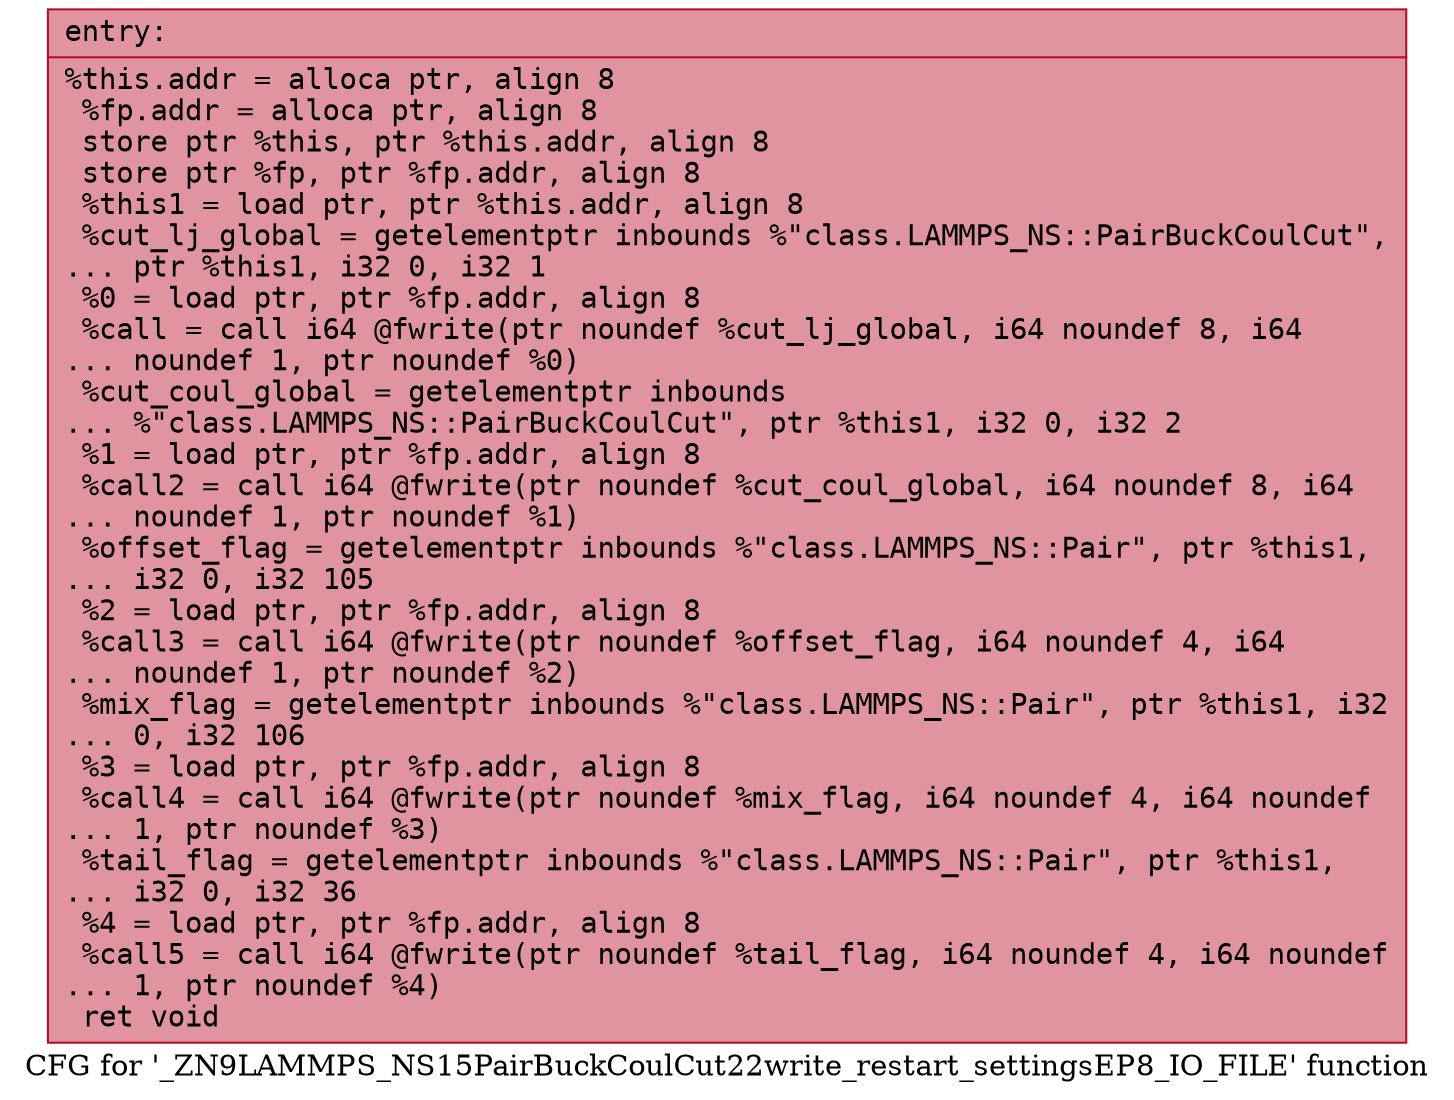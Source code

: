 digraph "CFG for '_ZN9LAMMPS_NS15PairBuckCoulCut22write_restart_settingsEP8_IO_FILE' function" {
	label="CFG for '_ZN9LAMMPS_NS15PairBuckCoulCut22write_restart_settingsEP8_IO_FILE' function";

	Node0x5558aab9bc90 [shape=record,color="#b70d28ff", style=filled, fillcolor="#b70d2870" fontname="Courier",label="{entry:\l|  %this.addr = alloca ptr, align 8\l  %fp.addr = alloca ptr, align 8\l  store ptr %this, ptr %this.addr, align 8\l  store ptr %fp, ptr %fp.addr, align 8\l  %this1 = load ptr, ptr %this.addr, align 8\l  %cut_lj_global = getelementptr inbounds %\"class.LAMMPS_NS::PairBuckCoulCut\",\l... ptr %this1, i32 0, i32 1\l  %0 = load ptr, ptr %fp.addr, align 8\l  %call = call i64 @fwrite(ptr noundef %cut_lj_global, i64 noundef 8, i64\l... noundef 1, ptr noundef %0)\l  %cut_coul_global = getelementptr inbounds\l... %\"class.LAMMPS_NS::PairBuckCoulCut\", ptr %this1, i32 0, i32 2\l  %1 = load ptr, ptr %fp.addr, align 8\l  %call2 = call i64 @fwrite(ptr noundef %cut_coul_global, i64 noundef 8, i64\l... noundef 1, ptr noundef %1)\l  %offset_flag = getelementptr inbounds %\"class.LAMMPS_NS::Pair\", ptr %this1,\l... i32 0, i32 105\l  %2 = load ptr, ptr %fp.addr, align 8\l  %call3 = call i64 @fwrite(ptr noundef %offset_flag, i64 noundef 4, i64\l... noundef 1, ptr noundef %2)\l  %mix_flag = getelementptr inbounds %\"class.LAMMPS_NS::Pair\", ptr %this1, i32\l... 0, i32 106\l  %3 = load ptr, ptr %fp.addr, align 8\l  %call4 = call i64 @fwrite(ptr noundef %mix_flag, i64 noundef 4, i64 noundef\l... 1, ptr noundef %3)\l  %tail_flag = getelementptr inbounds %\"class.LAMMPS_NS::Pair\", ptr %this1,\l... i32 0, i32 36\l  %4 = load ptr, ptr %fp.addr, align 8\l  %call5 = call i64 @fwrite(ptr noundef %tail_flag, i64 noundef 4, i64 noundef\l... 1, ptr noundef %4)\l  ret void\l}"];
}
